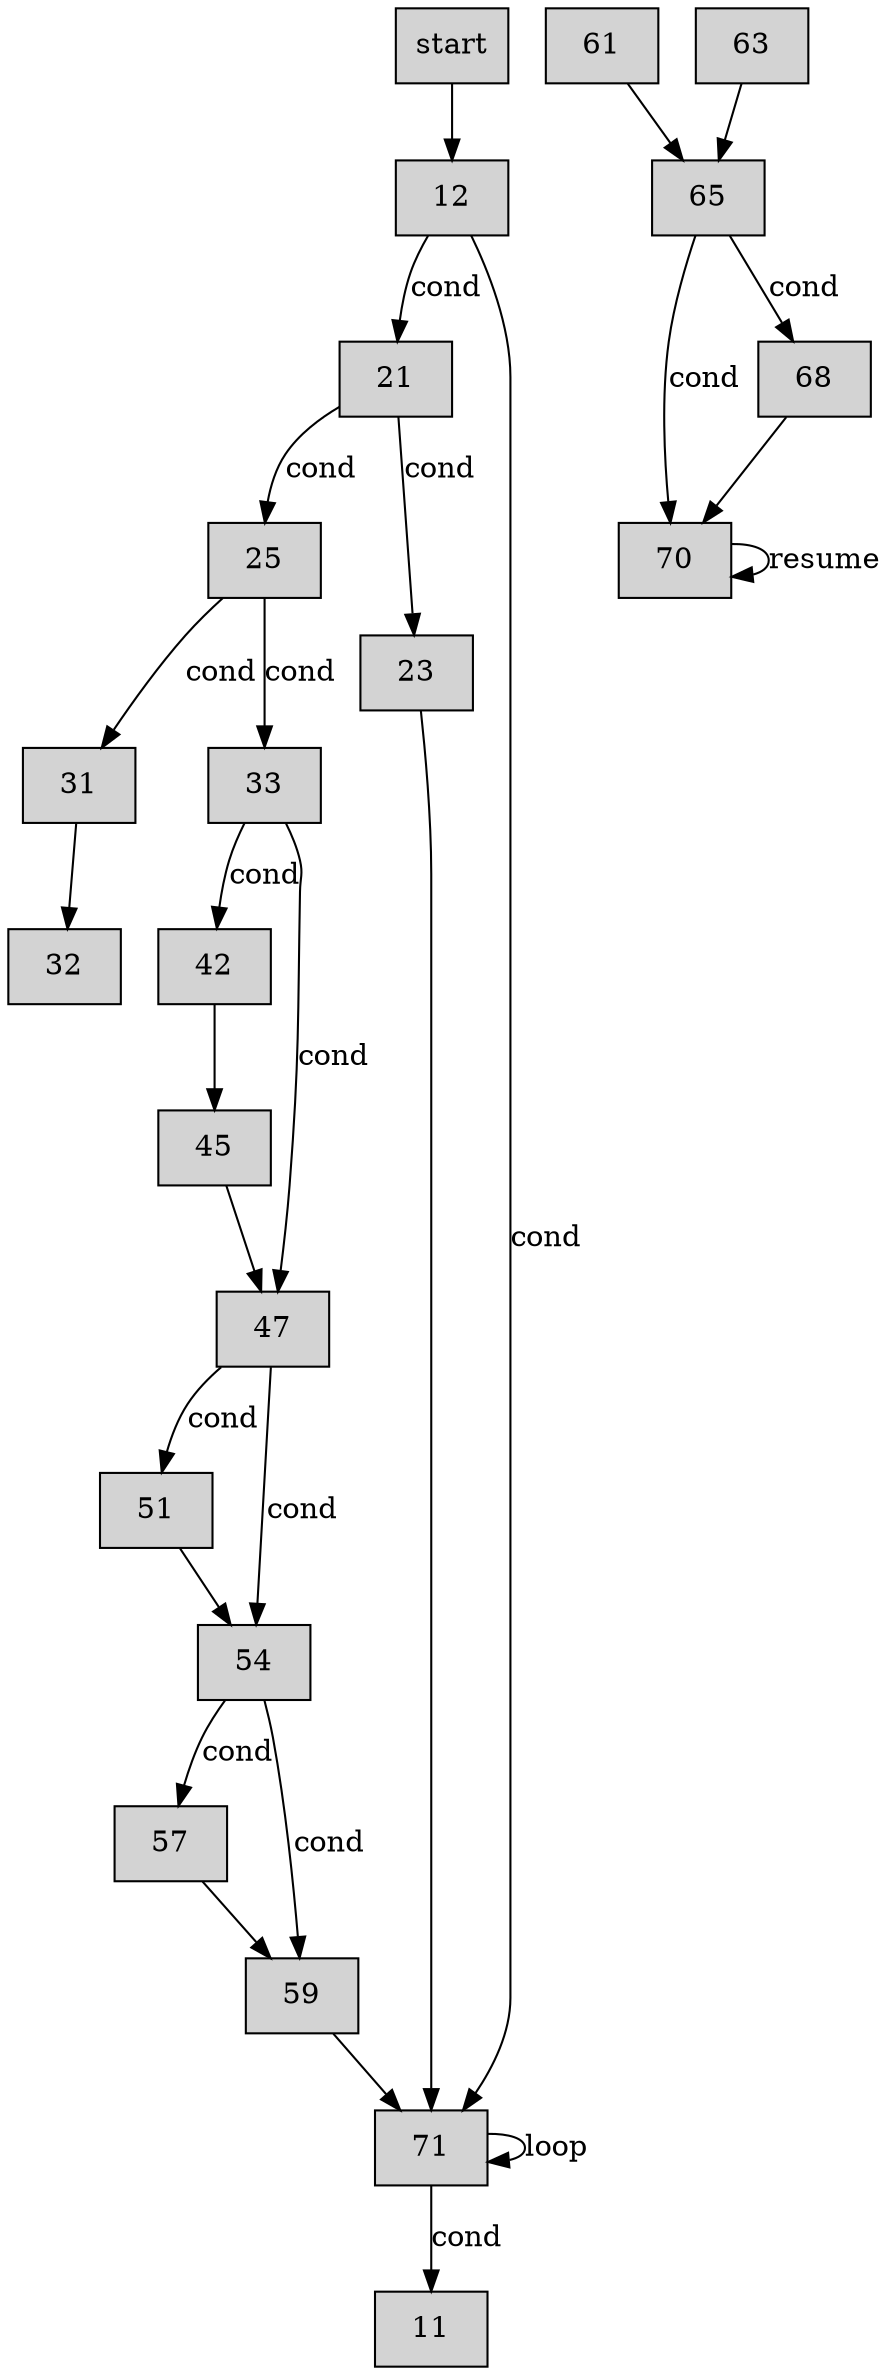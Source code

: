 digraph CFG {
    node [shape=box, style=filled];

    start -> 12;
    
    12 -> 21 [label="cond"];
    12 -> 71 [label="cond"];
    
    21 -> 25 [label="cond"];
    21 -> 23 [label="cond"];
    
    23 -> 71;
    
    25 -> 31 [label="cond"];
    25 -> 33 [label="cond"];
    
    31 -> 32;
    
    33 -> 42 [label="cond"];
    33 -> 47 [label="cond"];
    
    42 -> 45;
    
    45 -> 47;
    
    47 -> 51 [label="cond"];
    47 -> 54 [label="cond"];
    
    51 -> 54;
    
    54 -> 57 [label="cond"];
    54 -> 59 [label="cond"];
    
    57 -> 59;
    
    59 -> 71;
    
    71 -> 11 [label="cond"];
    71 -> 71 [label="loop"];
    
    61 -> 65;
    63 -> 65;
    
    65 -> 70 [label="cond"];
    65 -> 68 [label="cond"];
    
    68 -> 70;
    
    70 -> 70 [label="resume"];
}